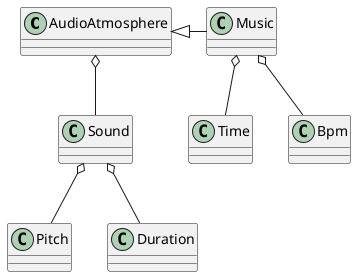 @startuml

class AudioAtmosphere
class Music
class Time
class Sound
class Pitch
class Duration
class Bpm

AudioAtmosphere o-- Sound
Music o-- Time
Music o-- Bpm
Sound o-- Pitch
Sound o-- Duration

AudioAtmosphere <|- Music

@enduml